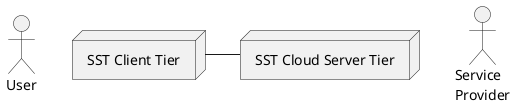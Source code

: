 @startuml

:User:
:Service\nProvider: as SP 
node "SST Client Tier" as Client {
}
node "SST Cloud Server Tier" as Server {
}

:User: -[hidden] Client
Client - Server
Server -[hidden] SP
@enduml